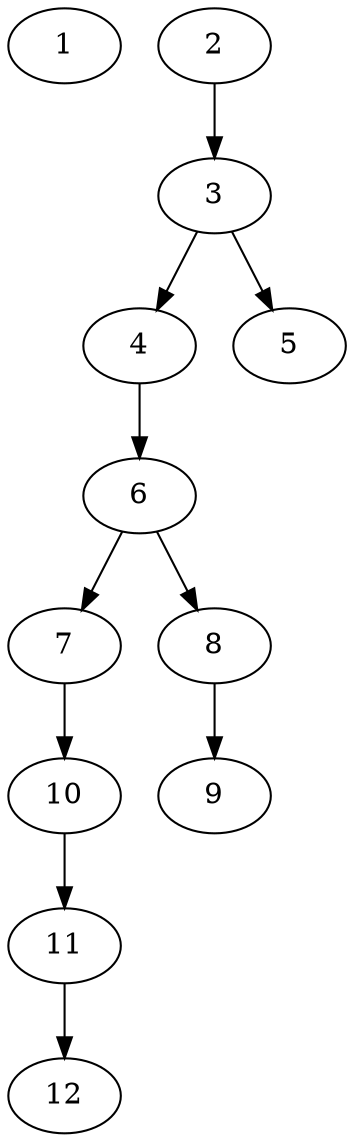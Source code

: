 // DAG (tier=1-easy, mode=data, n=12, ccr=0.343, fat=0.400, density=0.367, regular=0.700, jump=0.032, mindata=1048576, maxdata=8388608)
// DAG automatically generated by daggen at Sun Aug 24 16:33:32 2025
// /home/ermia/Project/Environments/daggen/bin/daggen --dot --ccr 0.343 --fat 0.400 --regular 0.700 --density 0.367 --jump 0.032 --mindata 1048576 --maxdata 8388608 -n 12 
digraph G {
  1 [size="244114127731590656", alpha="0.05", expect_size="122057063865795328"]
  2 [size="7133273341910779", alpha="0.16", expect_size="3566636670955389"]
  2 -> 3 [size ="21314077196288"]
  3 [size="62234723585359872000", alpha="0.19", expect_size="31117361792679936000"]
  3 -> 4 [size ="125635343155200"]
  3 -> 5 [size ="125635343155200"]
  4 [size="542596865832694", alpha="0.04", expect_size="271298432916347"]
  4 -> 6 [size ="19355546943488"]
  5 [size="9565281954727723008", alpha="0.08", expect_size="4782640977363861504"]
  6 [size="216568858801603648", alpha="0.08", expect_size="108284429400801824"]
  6 -> 7 [size ="163216483155968"]
  6 -> 8 [size ="163216483155968"]
  7 [size="169263614030923169792", alpha="0.03", expect_size="84631807015461584896"]
  7 -> 10 [size ="244793036767232"]
  8 [size="1580679762928045", alpha="0.15", expect_size="790339881464022"]
  8 -> 9 [size ="27633962188800"]
  9 [size="28849319185560084", alpha="0.04", expect_size="14424659592780042"]
  10 [size="41646248767258624000", alpha="0.15", expect_size="20823124383629312000"]
  10 -> 11 [size ="96118557900800"]
  11 [size="105951662453517451264", alpha="0.11", expect_size="52975831226758725632"]
  11 -> 12 [size ="179127323721728"]
  12 [size="429835552053788672000", alpha="0.01", expect_size="214917776026894336000"]
}